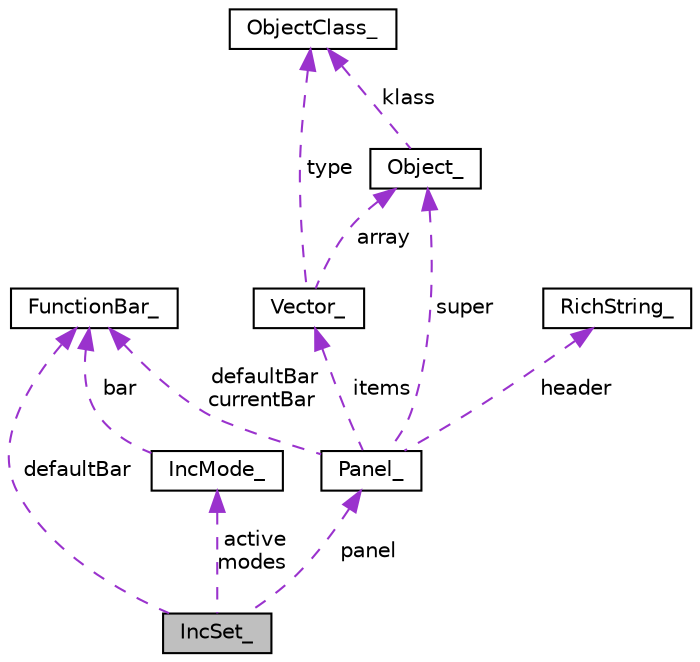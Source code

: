 digraph "IncSet_"
{
  edge [fontname="Helvetica",fontsize="10",labelfontname="Helvetica",labelfontsize="10"];
  node [fontname="Helvetica",fontsize="10",shape=record];
  Node1 [label="IncSet_",height=0.2,width=0.4,color="black", fillcolor="grey75", style="filled", fontcolor="black"];
  Node2 -> Node1 [dir="back",color="darkorchid3",fontsize="10",style="dashed",label=" defaultBar" ];
  Node2 [label="FunctionBar_",height=0.2,width=0.4,color="black", fillcolor="white", style="filled",URL="$structFunctionBar__.html"];
  Node3 -> Node1 [dir="back",color="darkorchid3",fontsize="10",style="dashed",label=" panel" ];
  Node3 [label="Panel_",height=0.2,width=0.4,color="black", fillcolor="white", style="filled",URL="$structPanel__.html"];
  Node4 -> Node3 [dir="back",color="darkorchid3",fontsize="10",style="dashed",label=" items" ];
  Node4 [label="Vector_",height=0.2,width=0.4,color="black", fillcolor="white", style="filled",URL="$structVector__.html"];
  Node5 -> Node4 [dir="back",color="darkorchid3",fontsize="10",style="dashed",label=" type" ];
  Node5 [label="ObjectClass_",height=0.2,width=0.4,color="black", fillcolor="white", style="filled",URL="$structObjectClass__.html"];
  Node6 -> Node4 [dir="back",color="darkorchid3",fontsize="10",style="dashed",label=" array" ];
  Node6 [label="Object_",height=0.2,width=0.4,color="black", fillcolor="white", style="filled",URL="$structObject__.html"];
  Node5 -> Node6 [dir="back",color="darkorchid3",fontsize="10",style="dashed",label=" klass" ];
  Node7 -> Node3 [dir="back",color="darkorchid3",fontsize="10",style="dashed",label=" header" ];
  Node7 [label="RichString_",height=0.2,width=0.4,color="black", fillcolor="white", style="filled",URL="$structRichString__.html"];
  Node2 -> Node3 [dir="back",color="darkorchid3",fontsize="10",style="dashed",label=" defaultBar\ncurrentBar" ];
  Node6 -> Node3 [dir="back",color="darkorchid3",fontsize="10",style="dashed",label=" super" ];
  Node8 -> Node1 [dir="back",color="darkorchid3",fontsize="10",style="dashed",label=" active\nmodes" ];
  Node8 [label="IncMode_",height=0.2,width=0.4,color="black", fillcolor="white", style="filled",URL="$structIncMode__.html"];
  Node2 -> Node8 [dir="back",color="darkorchid3",fontsize="10",style="dashed",label=" bar" ];
}
